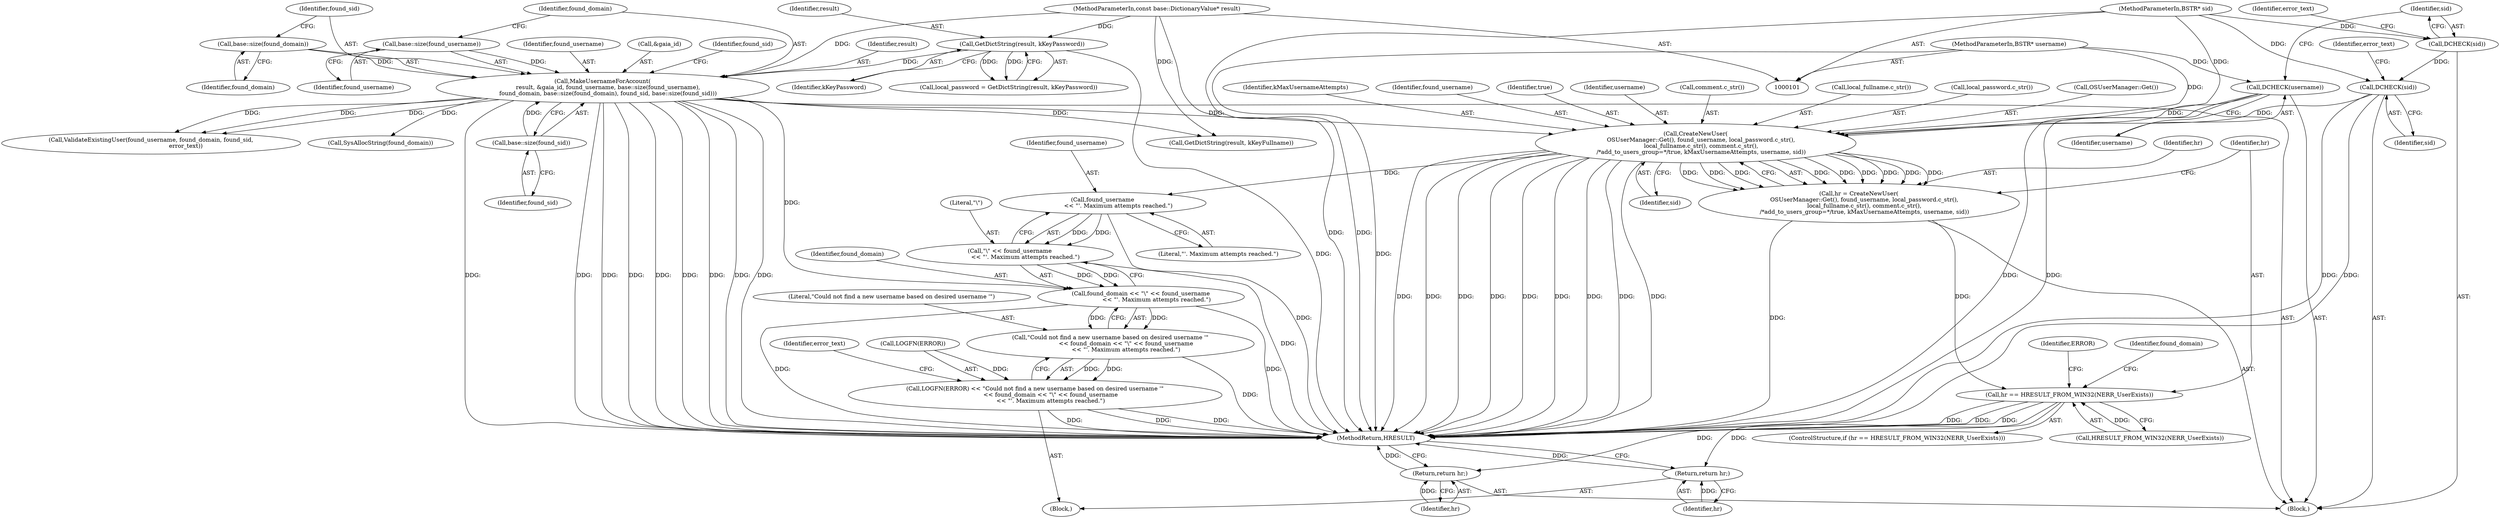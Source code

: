 digraph "0_Chrome_2440e872debd68ae7c2a8bf9ddb34df2cce378cd_0@pointer" {
"1000227" [label="(Call,CreateNewUser(\n      OSUserManager::Get(), found_username, local_password.c_str(),\n      local_fullname.c_str(), comment.c_str(),\n      /*add_to_users_group=*/true, kMaxUsernameAttempts, username, sid))"];
"1000134" [label="(Call,MakeUsernameForAccount(\n      result, &gaia_id, found_username, base::size(found_username),\n      found_domain, base::size(found_domain), found_sid, base::size(found_sid)))"];
"1000127" [label="(Call,GetDictString(result, kKeyPassword))"];
"1000102" [label="(MethodParameterIn,const base::DictionaryValue* result)"];
"1000139" [label="(Call,base::size(found_username))"];
"1000142" [label="(Call,base::size(found_domain))"];
"1000145" [label="(Call,base::size(found_sid))"];
"1000112" [label="(Call,DCHECK(username))"];
"1000104" [label="(MethodParameterIn,BSTR* username)"];
"1000118" [label="(Call,DCHECK(sid))"];
"1000114" [label="(Call,DCHECK(sid))"];
"1000105" [label="(MethodParameterIn,BSTR* sid)"];
"1000225" [label="(Call,hr = CreateNewUser(\n      OSUserManager::Get(), found_username, local_password.c_str(),\n      local_fullname.c_str(), comment.c_str(),\n      /*add_to_users_group=*/true, kMaxUsernameAttempts, username, sid))"];
"1000238" [label="(Call,hr == HRESULT_FROM_WIN32(NERR_UserExists))"];
"1000260" [label="(Return,return hr;)"];
"1000264" [label="(Return,return hr;)"];
"1000252" [label="(Call,found_username\n                 << \"'. Maximum attempts reached.\")"];
"1000250" [label="(Call,\"\\\" << found_username\n                 << \"'. Maximum attempts reached.\")"];
"1000248" [label="(Call,found_domain << \"\\\" << found_username\n                 << \"'. Maximum attempts reached.\")"];
"1000246" [label="(Call,\"Could not find a new username based on desired username '\"\n                 << found_domain << \"\\\" << found_username\n                 << \"'. Maximum attempts reached.\")"];
"1000243" [label="(Call,LOGFN(ERROR) << \"Could not find a new username based on desired username '\"\n                 << found_domain << \"\\\" << found_username\n                 << \"'. Maximum attempts reached.\")"];
"1000128" [label="(Identifier,result)"];
"1000135" [label="(Identifier,result)"];
"1000142" [label="(Call,base::size(found_domain))"];
"1000220" [label="(Call,GetDictString(result, kKeyFullname))"];
"1000260" [label="(Return,return hr;)"];
"1000228" [label="(Call,OSUserManager::Get())"];
"1000138" [label="(Identifier,found_username)"];
"1000227" [label="(Call,CreateNewUser(\n      OSUserManager::Get(), found_username, local_password.c_str(),\n      local_fullname.c_str(), comment.c_str(),\n      /*add_to_users_group=*/true, kMaxUsernameAttempts, username, sid))"];
"1000254" [label="(Literal,\"'. Maximum attempts reached.\")"];
"1000246" [label="(Call,\"Could not find a new username based on desired username '\"\n                 << found_domain << \"\\\" << found_username\n                 << \"'. Maximum attempts reached.\")"];
"1000234" [label="(Identifier,kMaxUsernameAttempts)"];
"1000245" [label="(Identifier,ERROR)"];
"1000261" [label="(Identifier,hr)"];
"1000112" [label="(Call,DCHECK(username))"];
"1000119" [label="(Identifier,sid)"];
"1000229" [label="(Identifier,found_username)"];
"1000149" [label="(Identifier,found_sid)"];
"1000117" [label="(Identifier,error_text)"];
"1000253" [label="(Identifier,found_username)"];
"1000249" [label="(Identifier,found_domain)"];
"1000155" [label="(Call,ValidateExistingUser(found_username, found_domain, found_sid,\n                                      error_text))"];
"1000236" [label="(Identifier,sid)"];
"1000122" [label="(Identifier,error_text)"];
"1000139" [label="(Call,base::size(found_username))"];
"1000113" [label="(Identifier,username)"];
"1000226" [label="(Identifier,hr)"];
"1000233" [label="(Identifier,true)"];
"1000225" [label="(Call,hr = CreateNewUser(\n      OSUserManager::Get(), found_username, local_password.c_str(),\n      local_fullname.c_str(), comment.c_str(),\n      /*add_to_users_group=*/true, kMaxUsernameAttempts, username, sid))"];
"1000237" [label="(ControlStructure,if (hr == HRESULT_FROM_WIN32(NERR_UserExists)))"];
"1000140" [label="(Identifier,found_username)"];
"1000239" [label="(Identifier,hr)"];
"1000257" [label="(Identifier,error_text)"];
"1000145" [label="(Call,base::size(found_sid))"];
"1000252" [label="(Call,found_username\n                 << \"'. Maximum attempts reached.\")"];
"1000235" [label="(Identifier,username)"];
"1000265" [label="(Identifier,hr)"];
"1000262" [label="(Call,SysAllocString(found_domain))"];
"1000240" [label="(Call,HRESULT_FROM_WIN32(NERR_UserExists))"];
"1000244" [label="(Call,LOGFN(ERROR))"];
"1000125" [label="(Call,local_password = GetDictString(result, kKeyPassword))"];
"1000104" [label="(MethodParameterIn,BSTR* username)"];
"1000243" [label="(Call,LOGFN(ERROR) << \"Could not find a new username based on desired username '\"\n                 << found_domain << \"\\\" << found_username\n                 << \"'. Maximum attempts reached.\")"];
"1000144" [label="(Identifier,found_sid)"];
"1000242" [label="(Block,)"];
"1000143" [label="(Identifier,found_domain)"];
"1000107" [label="(Block,)"];
"1000248" [label="(Call,found_domain << \"\\\" << found_username\n                 << \"'. Maximum attempts reached.\")"];
"1000250" [label="(Call,\"\\\" << found_username\n                 << \"'. Maximum attempts reached.\")"];
"1000264" [label="(Return,return hr;)"];
"1000232" [label="(Call,comment.c_str())"];
"1000238" [label="(Call,hr == HRESULT_FROM_WIN32(NERR_UserExists))"];
"1000127" [label="(Call,GetDictString(result, kKeyPassword))"];
"1000118" [label="(Call,DCHECK(sid))"];
"1000115" [label="(Identifier,sid)"];
"1000146" [label="(Identifier,found_sid)"];
"1000141" [label="(Identifier,found_domain)"];
"1000231" [label="(Call,local_fullname.c_str())"];
"1000114" [label="(Call,DCHECK(sid))"];
"1000230" [label="(Call,local_password.c_str())"];
"1000105" [label="(MethodParameterIn,BSTR* sid)"];
"1000247" [label="(Literal,\"Could not find a new username based on desired username '\")"];
"1000266" [label="(MethodReturn,HRESULT)"];
"1000263" [label="(Identifier,found_domain)"];
"1000136" [label="(Call,&gaia_id)"];
"1000129" [label="(Identifier,kKeyPassword)"];
"1000134" [label="(Call,MakeUsernameForAccount(\n      result, &gaia_id, found_username, base::size(found_username),\n      found_domain, base::size(found_domain), found_sid, base::size(found_sid)))"];
"1000102" [label="(MethodParameterIn,const base::DictionaryValue* result)"];
"1000251" [label="(Literal,\"\\\")"];
"1000227" -> "1000225"  [label="AST: "];
"1000227" -> "1000236"  [label="CFG: "];
"1000228" -> "1000227"  [label="AST: "];
"1000229" -> "1000227"  [label="AST: "];
"1000230" -> "1000227"  [label="AST: "];
"1000231" -> "1000227"  [label="AST: "];
"1000232" -> "1000227"  [label="AST: "];
"1000233" -> "1000227"  [label="AST: "];
"1000234" -> "1000227"  [label="AST: "];
"1000235" -> "1000227"  [label="AST: "];
"1000236" -> "1000227"  [label="AST: "];
"1000225" -> "1000227"  [label="CFG: "];
"1000227" -> "1000266"  [label="DDG: "];
"1000227" -> "1000266"  [label="DDG: "];
"1000227" -> "1000266"  [label="DDG: "];
"1000227" -> "1000266"  [label="DDG: "];
"1000227" -> "1000266"  [label="DDG: "];
"1000227" -> "1000266"  [label="DDG: "];
"1000227" -> "1000266"  [label="DDG: "];
"1000227" -> "1000266"  [label="DDG: "];
"1000227" -> "1000266"  [label="DDG: "];
"1000227" -> "1000225"  [label="DDG: "];
"1000227" -> "1000225"  [label="DDG: "];
"1000227" -> "1000225"  [label="DDG: "];
"1000227" -> "1000225"  [label="DDG: "];
"1000227" -> "1000225"  [label="DDG: "];
"1000227" -> "1000225"  [label="DDG: "];
"1000227" -> "1000225"  [label="DDG: "];
"1000227" -> "1000225"  [label="DDG: "];
"1000227" -> "1000225"  [label="DDG: "];
"1000134" -> "1000227"  [label="DDG: "];
"1000112" -> "1000227"  [label="DDG: "];
"1000104" -> "1000227"  [label="DDG: "];
"1000118" -> "1000227"  [label="DDG: "];
"1000105" -> "1000227"  [label="DDG: "];
"1000227" -> "1000252"  [label="DDG: "];
"1000134" -> "1000107"  [label="AST: "];
"1000134" -> "1000145"  [label="CFG: "];
"1000135" -> "1000134"  [label="AST: "];
"1000136" -> "1000134"  [label="AST: "];
"1000138" -> "1000134"  [label="AST: "];
"1000139" -> "1000134"  [label="AST: "];
"1000141" -> "1000134"  [label="AST: "];
"1000142" -> "1000134"  [label="AST: "];
"1000144" -> "1000134"  [label="AST: "];
"1000145" -> "1000134"  [label="AST: "];
"1000149" -> "1000134"  [label="CFG: "];
"1000134" -> "1000266"  [label="DDG: "];
"1000134" -> "1000266"  [label="DDG: "];
"1000134" -> "1000266"  [label="DDG: "];
"1000134" -> "1000266"  [label="DDG: "];
"1000134" -> "1000266"  [label="DDG: "];
"1000134" -> "1000266"  [label="DDG: "];
"1000134" -> "1000266"  [label="DDG: "];
"1000134" -> "1000266"  [label="DDG: "];
"1000134" -> "1000266"  [label="DDG: "];
"1000127" -> "1000134"  [label="DDG: "];
"1000102" -> "1000134"  [label="DDG: "];
"1000139" -> "1000134"  [label="DDG: "];
"1000142" -> "1000134"  [label="DDG: "];
"1000145" -> "1000134"  [label="DDG: "];
"1000134" -> "1000155"  [label="DDG: "];
"1000134" -> "1000155"  [label="DDG: "];
"1000134" -> "1000155"  [label="DDG: "];
"1000134" -> "1000220"  [label="DDG: "];
"1000134" -> "1000248"  [label="DDG: "];
"1000134" -> "1000262"  [label="DDG: "];
"1000127" -> "1000125"  [label="AST: "];
"1000127" -> "1000129"  [label="CFG: "];
"1000128" -> "1000127"  [label="AST: "];
"1000129" -> "1000127"  [label="AST: "];
"1000125" -> "1000127"  [label="CFG: "];
"1000127" -> "1000266"  [label="DDG: "];
"1000127" -> "1000125"  [label="DDG: "];
"1000127" -> "1000125"  [label="DDG: "];
"1000102" -> "1000127"  [label="DDG: "];
"1000102" -> "1000101"  [label="AST: "];
"1000102" -> "1000266"  [label="DDG: "];
"1000102" -> "1000220"  [label="DDG: "];
"1000139" -> "1000140"  [label="CFG: "];
"1000140" -> "1000139"  [label="AST: "];
"1000141" -> "1000139"  [label="CFG: "];
"1000142" -> "1000143"  [label="CFG: "];
"1000143" -> "1000142"  [label="AST: "];
"1000144" -> "1000142"  [label="CFG: "];
"1000145" -> "1000146"  [label="CFG: "];
"1000146" -> "1000145"  [label="AST: "];
"1000112" -> "1000107"  [label="AST: "];
"1000112" -> "1000113"  [label="CFG: "];
"1000113" -> "1000112"  [label="AST: "];
"1000115" -> "1000112"  [label="CFG: "];
"1000112" -> "1000266"  [label="DDG: "];
"1000112" -> "1000266"  [label="DDG: "];
"1000104" -> "1000112"  [label="DDG: "];
"1000104" -> "1000101"  [label="AST: "];
"1000104" -> "1000266"  [label="DDG: "];
"1000118" -> "1000107"  [label="AST: "];
"1000118" -> "1000119"  [label="CFG: "];
"1000119" -> "1000118"  [label="AST: "];
"1000122" -> "1000118"  [label="CFG: "];
"1000118" -> "1000266"  [label="DDG: "];
"1000118" -> "1000266"  [label="DDG: "];
"1000114" -> "1000118"  [label="DDG: "];
"1000105" -> "1000118"  [label="DDG: "];
"1000114" -> "1000107"  [label="AST: "];
"1000114" -> "1000115"  [label="CFG: "];
"1000115" -> "1000114"  [label="AST: "];
"1000117" -> "1000114"  [label="CFG: "];
"1000105" -> "1000114"  [label="DDG: "];
"1000105" -> "1000101"  [label="AST: "];
"1000105" -> "1000266"  [label="DDG: "];
"1000225" -> "1000107"  [label="AST: "];
"1000226" -> "1000225"  [label="AST: "];
"1000239" -> "1000225"  [label="CFG: "];
"1000225" -> "1000266"  [label="DDG: "];
"1000225" -> "1000238"  [label="DDG: "];
"1000238" -> "1000237"  [label="AST: "];
"1000238" -> "1000240"  [label="CFG: "];
"1000239" -> "1000238"  [label="AST: "];
"1000240" -> "1000238"  [label="AST: "];
"1000245" -> "1000238"  [label="CFG: "];
"1000263" -> "1000238"  [label="CFG: "];
"1000238" -> "1000266"  [label="DDG: "];
"1000238" -> "1000266"  [label="DDG: "];
"1000238" -> "1000266"  [label="DDG: "];
"1000240" -> "1000238"  [label="DDG: "];
"1000238" -> "1000260"  [label="DDG: "];
"1000238" -> "1000264"  [label="DDG: "];
"1000260" -> "1000242"  [label="AST: "];
"1000260" -> "1000261"  [label="CFG: "];
"1000261" -> "1000260"  [label="AST: "];
"1000266" -> "1000260"  [label="CFG: "];
"1000260" -> "1000266"  [label="DDG: "];
"1000261" -> "1000260"  [label="DDG: "];
"1000264" -> "1000107"  [label="AST: "];
"1000264" -> "1000265"  [label="CFG: "];
"1000265" -> "1000264"  [label="AST: "];
"1000266" -> "1000264"  [label="CFG: "];
"1000264" -> "1000266"  [label="DDG: "];
"1000265" -> "1000264"  [label="DDG: "];
"1000252" -> "1000250"  [label="AST: "];
"1000252" -> "1000254"  [label="CFG: "];
"1000253" -> "1000252"  [label="AST: "];
"1000254" -> "1000252"  [label="AST: "];
"1000250" -> "1000252"  [label="CFG: "];
"1000252" -> "1000266"  [label="DDG: "];
"1000252" -> "1000250"  [label="DDG: "];
"1000252" -> "1000250"  [label="DDG: "];
"1000250" -> "1000248"  [label="AST: "];
"1000251" -> "1000250"  [label="AST: "];
"1000248" -> "1000250"  [label="CFG: "];
"1000250" -> "1000266"  [label="DDG: "];
"1000250" -> "1000248"  [label="DDG: "];
"1000250" -> "1000248"  [label="DDG: "];
"1000248" -> "1000246"  [label="AST: "];
"1000249" -> "1000248"  [label="AST: "];
"1000246" -> "1000248"  [label="CFG: "];
"1000248" -> "1000266"  [label="DDG: "];
"1000248" -> "1000266"  [label="DDG: "];
"1000248" -> "1000246"  [label="DDG: "];
"1000248" -> "1000246"  [label="DDG: "];
"1000246" -> "1000243"  [label="AST: "];
"1000247" -> "1000246"  [label="AST: "];
"1000243" -> "1000246"  [label="CFG: "];
"1000246" -> "1000266"  [label="DDG: "];
"1000246" -> "1000243"  [label="DDG: "];
"1000246" -> "1000243"  [label="DDG: "];
"1000243" -> "1000242"  [label="AST: "];
"1000244" -> "1000243"  [label="AST: "];
"1000257" -> "1000243"  [label="CFG: "];
"1000243" -> "1000266"  [label="DDG: "];
"1000243" -> "1000266"  [label="DDG: "];
"1000243" -> "1000266"  [label="DDG: "];
"1000244" -> "1000243"  [label="DDG: "];
}
